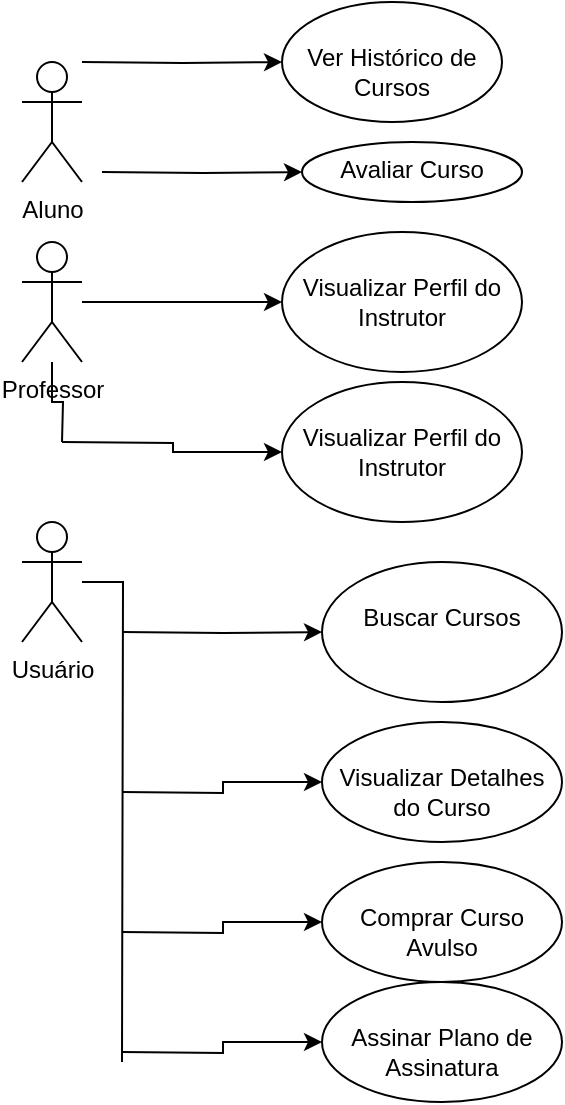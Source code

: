 <mxfile version="24.8.3">
  <diagram name="Página-1" id="lO98ospwAkH4Ig_APkjj">
    <mxGraphModel dx="453" dy="452" grid="1" gridSize="10" guides="1" tooltips="1" connect="1" arrows="1" fold="1" page="1" pageScale="1" pageWidth="827" pageHeight="1169" math="0" shadow="0">
      <root>
        <mxCell id="0" />
        <mxCell id="1" parent="0" />
        <mxCell id="ythelcwdL6SJHOO8mkW6-3" value="" style="edgeStyle=orthogonalEdgeStyle;rounded=0;orthogonalLoop=1;jettySize=auto;html=1;" edge="1" parent="1" target="ythelcwdL6SJHOO8mkW6-2">
          <mxGeometry relative="1" as="geometry">
            <mxPoint x="60" y="160" as="sourcePoint" />
          </mxGeometry>
        </mxCell>
        <mxCell id="ythelcwdL6SJHOO8mkW6-1" value="Aluno" style="shape=umlActor;verticalLabelPosition=bottom;verticalAlign=top;html=1;outlineConnect=0;" vertex="1" parent="1">
          <mxGeometry x="30" y="160" width="30" height="60" as="geometry" />
        </mxCell>
        <mxCell id="ythelcwdL6SJHOO8mkW6-2" value="&lt;div&gt;&lt;br&gt;&lt;/div&gt;&lt;div&gt;Ver Histórico de Cursos&lt;/div&gt;" style="ellipse;whiteSpace=wrap;html=1;verticalAlign=top;" vertex="1" parent="1">
          <mxGeometry x="160" y="130" width="110" height="60" as="geometry" />
        </mxCell>
        <mxCell id="ythelcwdL6SJHOO8mkW6-20" value="" style="edgeStyle=orthogonalEdgeStyle;rounded=0;orthogonalLoop=1;jettySize=auto;html=1;" edge="1" parent="1" source="ythelcwdL6SJHOO8mkW6-17" target="ythelcwdL6SJHOO8mkW6-19">
          <mxGeometry relative="1" as="geometry" />
        </mxCell>
        <mxCell id="ythelcwdL6SJHOO8mkW6-26" style="edgeStyle=orthogonalEdgeStyle;rounded=0;orthogonalLoop=1;jettySize=auto;html=1;endArrow=none;endFill=0;" edge="1" parent="1" source="ythelcwdL6SJHOO8mkW6-17">
          <mxGeometry relative="1" as="geometry">
            <mxPoint x="50" y="350" as="targetPoint" />
          </mxGeometry>
        </mxCell>
        <mxCell id="ythelcwdL6SJHOO8mkW6-17" value="Professor" style="shape=umlActor;verticalLabelPosition=bottom;verticalAlign=top;html=1;outlineConnect=0;" vertex="1" parent="1">
          <mxGeometry x="30" y="250" width="30" height="60" as="geometry" />
        </mxCell>
        <mxCell id="ythelcwdL6SJHOO8mkW6-19" value="&lt;div&gt;&lt;br&gt;&lt;/div&gt;&lt;div&gt;&lt;span style=&quot;background-color: initial;&quot;&gt;Visualizar Perfil do Instrutor&lt;/span&gt;&lt;/div&gt;" style="ellipse;whiteSpace=wrap;html=1;verticalAlign=top;" vertex="1" parent="1">
          <mxGeometry x="160" y="245" width="120" height="70" as="geometry" />
        </mxCell>
        <mxCell id="ythelcwdL6SJHOO8mkW6-24" value="" style="edgeStyle=orthogonalEdgeStyle;rounded=0;orthogonalLoop=1;jettySize=auto;html=1;" edge="1" target="ythelcwdL6SJHOO8mkW6-25" parent="1">
          <mxGeometry relative="1" as="geometry">
            <mxPoint x="50" y="350" as="sourcePoint" />
          </mxGeometry>
        </mxCell>
        <mxCell id="ythelcwdL6SJHOO8mkW6-25" value="&lt;div&gt;&lt;br&gt;&lt;/div&gt;&lt;div&gt;&lt;span style=&quot;background-color: initial;&quot;&gt;Visualizar Perfil do Instrutor&lt;/span&gt;&lt;/div&gt;" style="ellipse;whiteSpace=wrap;html=1;verticalAlign=top;" vertex="1" parent="1">
          <mxGeometry x="160" y="320" width="120" height="70" as="geometry" />
        </mxCell>
        <mxCell id="ythelcwdL6SJHOO8mkW6-28" style="edgeStyle=orthogonalEdgeStyle;rounded=0;orthogonalLoop=1;jettySize=auto;html=1;endArrow=none;endFill=0;" edge="1" parent="1" source="ythelcwdL6SJHOO8mkW6-27">
          <mxGeometry relative="1" as="geometry">
            <mxPoint x="80" y="660" as="targetPoint" />
          </mxGeometry>
        </mxCell>
        <mxCell id="ythelcwdL6SJHOO8mkW6-27" value="Usuário" style="shape=umlActor;verticalLabelPosition=bottom;verticalAlign=top;html=1;outlineConnect=0;" vertex="1" parent="1">
          <mxGeometry x="30" y="390" width="30" height="60" as="geometry" />
        </mxCell>
        <mxCell id="ythelcwdL6SJHOO8mkW6-29" value="&lt;span style=&quot;white-space: pre;&quot;&gt;&#x9;&lt;/span&gt;&lt;div&gt;Buscar Cursos&lt;/div&gt;" style="ellipse;whiteSpace=wrap;html=1;verticalAlign=top;" vertex="1" parent="1">
          <mxGeometry x="180" y="410" width="120" height="70" as="geometry" />
        </mxCell>
        <mxCell id="ythelcwdL6SJHOO8mkW6-30" value="" style="edgeStyle=orthogonalEdgeStyle;rounded=0;orthogonalLoop=1;jettySize=auto;html=1;" edge="1" target="ythelcwdL6SJHOO8mkW6-29" parent="1">
          <mxGeometry relative="1" as="geometry">
            <mxPoint x="80" y="445" as="sourcePoint" />
          </mxGeometry>
        </mxCell>
        <mxCell id="ythelcwdL6SJHOO8mkW6-32" value="" style="edgeStyle=orthogonalEdgeStyle;rounded=0;orthogonalLoop=1;jettySize=auto;html=1;" edge="1" target="ythelcwdL6SJHOO8mkW6-33" parent="1">
          <mxGeometry relative="1" as="geometry">
            <mxPoint x="80" y="525" as="sourcePoint" />
          </mxGeometry>
        </mxCell>
        <mxCell id="ythelcwdL6SJHOO8mkW6-33" value="&lt;span style=&quot;white-space: pre;&quot;&gt;&#x9;&lt;/span&gt;&lt;div&gt;Visualizar Detalhes do Curso&lt;/div&gt;" style="ellipse;whiteSpace=wrap;html=1;verticalAlign=top;" vertex="1" parent="1">
          <mxGeometry x="180" y="490" width="120" height="60" as="geometry" />
        </mxCell>
        <mxCell id="ythelcwdL6SJHOO8mkW6-34" value="&lt;span style=&quot;white-space: pre;&quot;&gt;&#x9;&lt;/span&gt;&lt;div&gt;Comprar Curso Avulso&lt;/div&gt;" style="ellipse;whiteSpace=wrap;html=1;verticalAlign=top;" vertex="1" parent="1">
          <mxGeometry x="180" y="560" width="120" height="60" as="geometry" />
        </mxCell>
        <mxCell id="ythelcwdL6SJHOO8mkW6-35" value="" style="edgeStyle=orthogonalEdgeStyle;rounded=0;orthogonalLoop=1;jettySize=auto;html=1;" edge="1" target="ythelcwdL6SJHOO8mkW6-34" parent="1">
          <mxGeometry relative="1" as="geometry">
            <mxPoint x="80" y="595" as="sourcePoint" />
          </mxGeometry>
        </mxCell>
        <mxCell id="ythelcwdL6SJHOO8mkW6-36" value="&lt;span style=&quot;white-space: pre;&quot;&gt;&#x9;&lt;/span&gt;&lt;div&gt;Assinar Plano de Assinatura&lt;/div&gt;" style="ellipse;whiteSpace=wrap;html=1;verticalAlign=top;" vertex="1" parent="1">
          <mxGeometry x="180" y="620" width="120" height="60" as="geometry" />
        </mxCell>
        <mxCell id="ythelcwdL6SJHOO8mkW6-37" value="" style="edgeStyle=orthogonalEdgeStyle;rounded=0;orthogonalLoop=1;jettySize=auto;html=1;" edge="1" target="ythelcwdL6SJHOO8mkW6-36" parent="1">
          <mxGeometry relative="1" as="geometry">
            <mxPoint x="80" y="655" as="sourcePoint" />
          </mxGeometry>
        </mxCell>
        <mxCell id="ythelcwdL6SJHOO8mkW6-39" value="" style="edgeStyle=orthogonalEdgeStyle;rounded=0;orthogonalLoop=1;jettySize=auto;html=1;" edge="1" parent="1" target="ythelcwdL6SJHOO8mkW6-40">
          <mxGeometry relative="1" as="geometry">
            <mxPoint x="70" y="215" as="sourcePoint" />
          </mxGeometry>
        </mxCell>
        <mxCell id="ythelcwdL6SJHOO8mkW6-40" value="&lt;div&gt;Avaliar Curso&lt;/div&gt;" style="ellipse;whiteSpace=wrap;html=1;verticalAlign=top;" vertex="1" parent="1">
          <mxGeometry x="170" y="200" width="110" height="30" as="geometry" />
        </mxCell>
      </root>
    </mxGraphModel>
  </diagram>
</mxfile>
